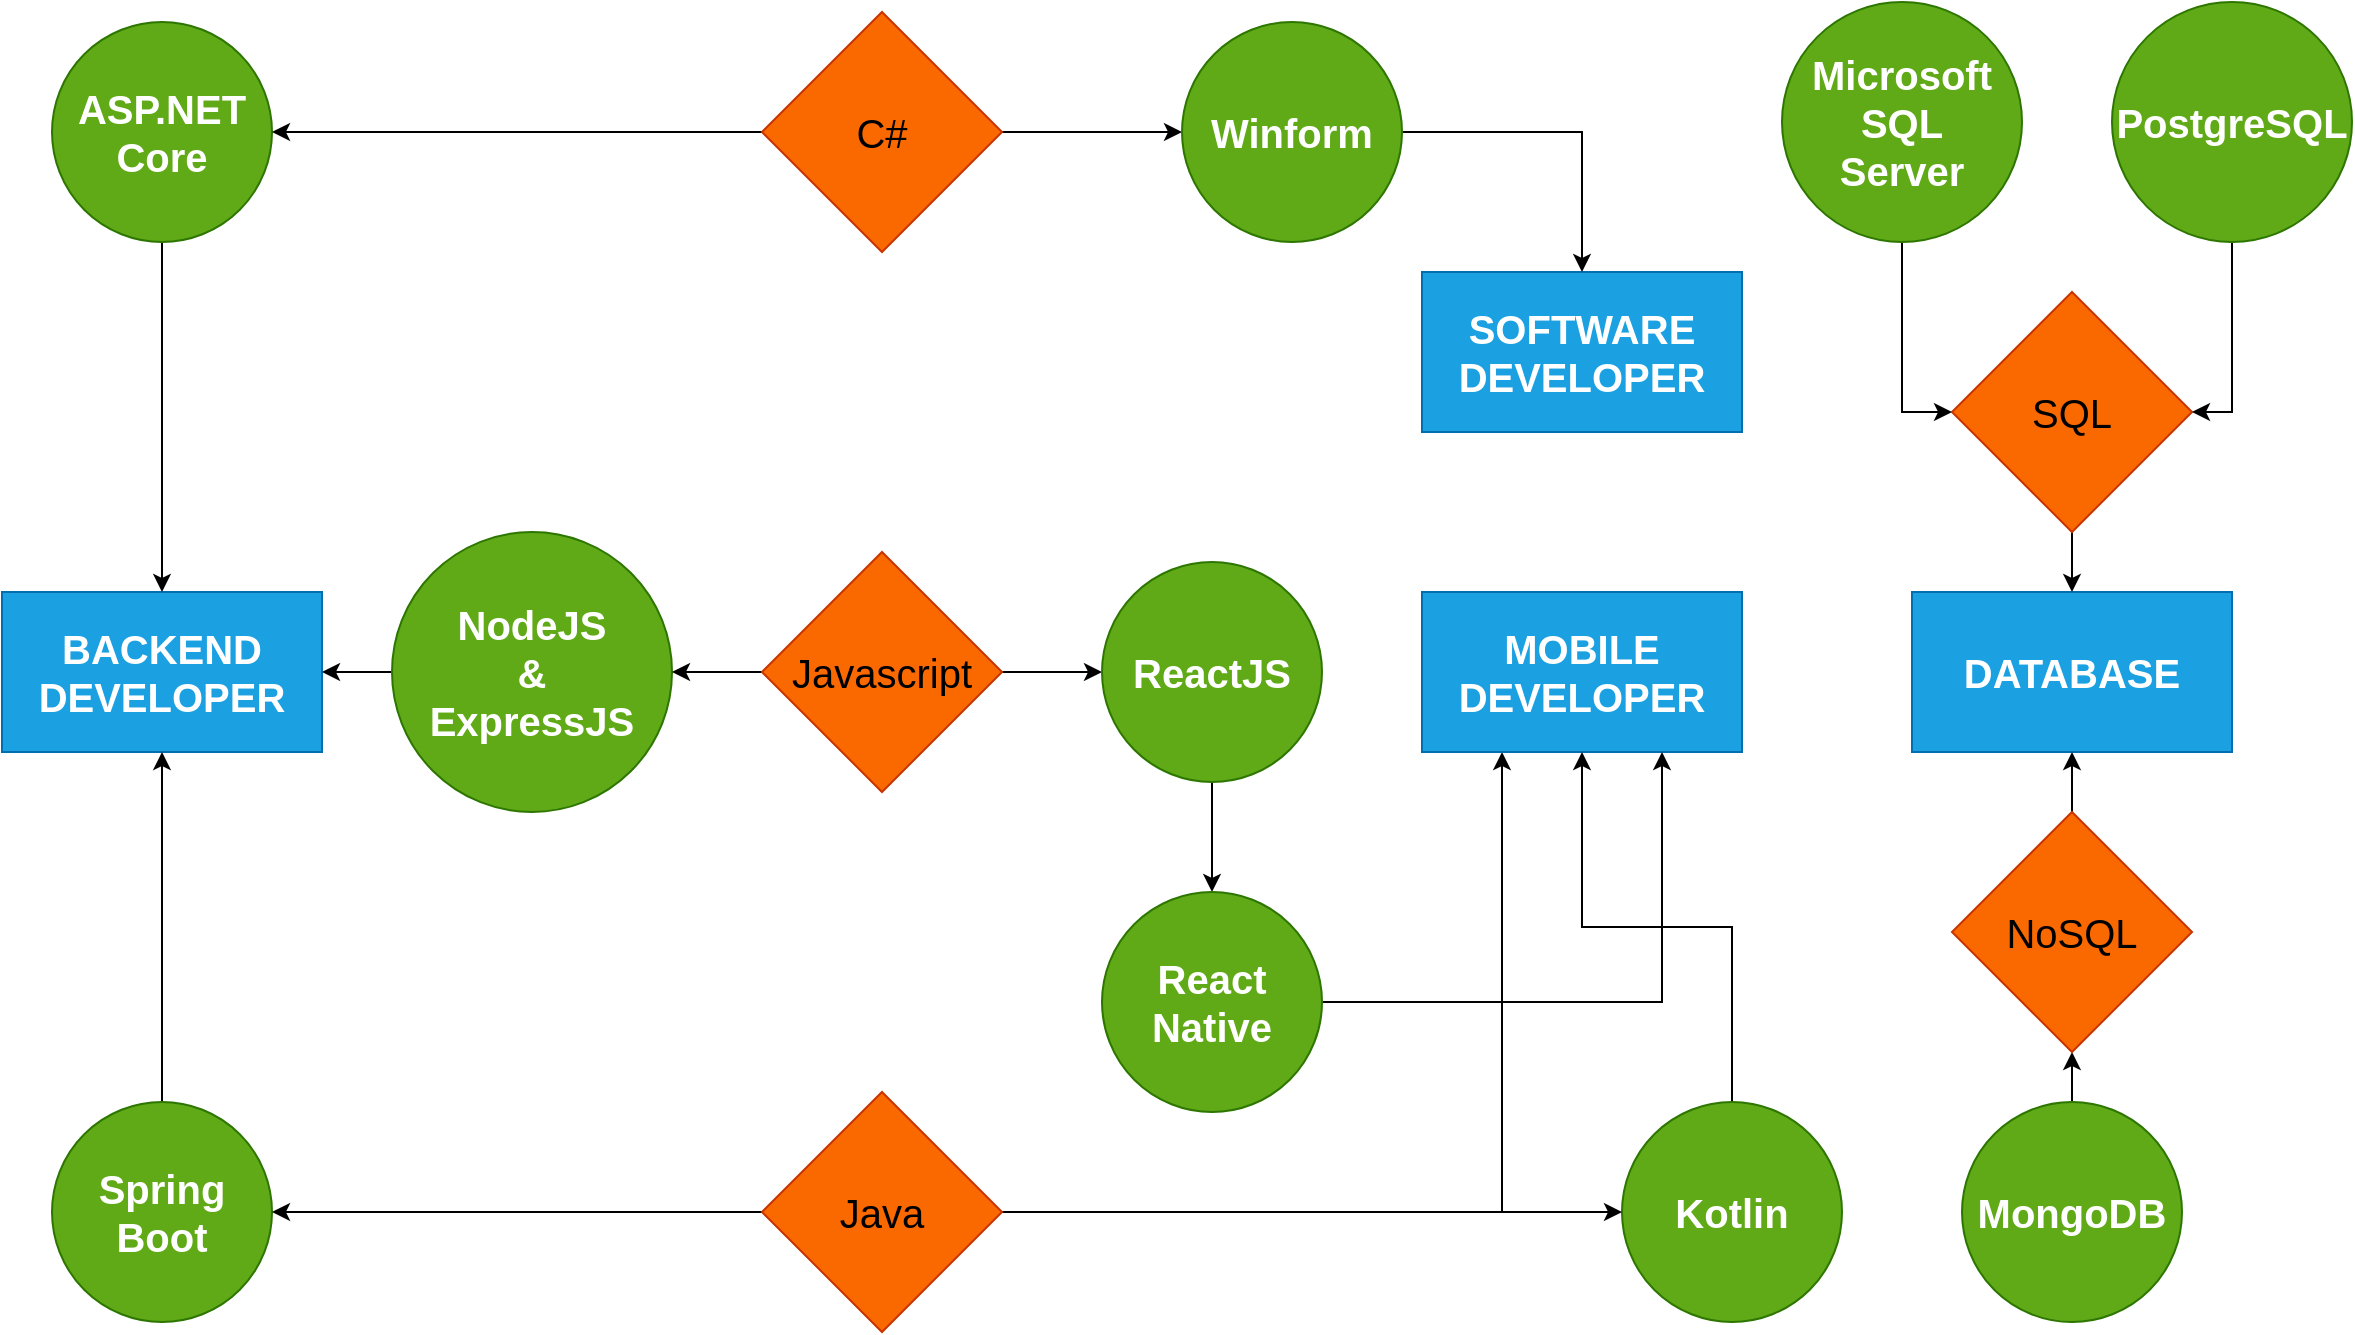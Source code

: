 <mxfile version="24.4.15" type="device">
  <diagram name="Page-1" id="HxqpMqg-U0cw5XxjJVu4">
    <mxGraphModel dx="1389" dy="1923" grid="1" gridSize="10" guides="1" tooltips="1" connect="1" arrows="1" fold="1" page="1" pageScale="1" pageWidth="850" pageHeight="1100" math="0" shadow="0">
      <root>
        <mxCell id="0" />
        <mxCell id="1" parent="0" />
        <mxCell id="wzljlsoMppxHs4TwsYyM-1" value="&lt;font style=&quot;font-size: 20px;&quot;&gt;&lt;b&gt;BACKEND DEVELOPER&lt;/b&gt;&lt;/font&gt;" style="rounded=0;whiteSpace=wrap;html=1;fillColor=#1ba1e2;strokeColor=#006EAF;fontColor=#ffffff;" vertex="1" parent="1">
          <mxGeometry x="160" y="230" width="160" height="80" as="geometry" />
        </mxCell>
        <mxCell id="wzljlsoMppxHs4TwsYyM-26" style="edgeStyle=orthogonalEdgeStyle;rounded=0;orthogonalLoop=1;jettySize=auto;html=1;entryX=1;entryY=0.5;entryDx=0;entryDy=0;" edge="1" parent="1" source="wzljlsoMppxHs4TwsYyM-2" target="wzljlsoMppxHs4TwsYyM-1">
          <mxGeometry relative="1" as="geometry" />
        </mxCell>
        <mxCell id="wzljlsoMppxHs4TwsYyM-2" value="&lt;font style=&quot;font-size: 20px;&quot;&gt;&lt;b&gt;NodeJS&lt;/b&gt;&lt;/font&gt;&lt;div&gt;&lt;font style=&quot;font-size: 20px;&quot;&gt;&lt;b&gt;&amp;amp;&lt;/b&gt;&lt;/font&gt;&lt;/div&gt;&lt;div&gt;&lt;span style=&quot;font-size: 20px;&quot;&gt;&lt;b&gt;ExpressJS&lt;/b&gt;&lt;/span&gt;&lt;/div&gt;" style="ellipse;whiteSpace=wrap;html=1;aspect=fixed;fillColor=#60a917;strokeColor=#2D7600;fontColor=#ffffff;" vertex="1" parent="1">
          <mxGeometry x="355" y="200" width="140" height="140" as="geometry" />
        </mxCell>
        <mxCell id="wzljlsoMppxHs4TwsYyM-24" style="edgeStyle=orthogonalEdgeStyle;rounded=0;orthogonalLoop=1;jettySize=auto;html=1;" edge="1" parent="1" source="wzljlsoMppxHs4TwsYyM-6" target="wzljlsoMppxHs4TwsYyM-1">
          <mxGeometry relative="1" as="geometry" />
        </mxCell>
        <mxCell id="wzljlsoMppxHs4TwsYyM-6" value="&lt;span style=&quot;font-size: 20px;&quot;&gt;&lt;b&gt;ASP.NET Core&lt;/b&gt;&lt;/span&gt;" style="ellipse;whiteSpace=wrap;html=1;aspect=fixed;fillColor=#60a917;strokeColor=#2D7600;fontColor=#ffffff;" vertex="1" parent="1">
          <mxGeometry x="185" y="-55" width="110" height="110" as="geometry" />
        </mxCell>
        <mxCell id="wzljlsoMppxHs4TwsYyM-10" style="edgeStyle=orthogonalEdgeStyle;rounded=0;orthogonalLoop=1;jettySize=auto;html=1;entryX=0.5;entryY=1;entryDx=0;entryDy=0;" edge="1" parent="1" source="wzljlsoMppxHs4TwsYyM-9" target="wzljlsoMppxHs4TwsYyM-1">
          <mxGeometry relative="1" as="geometry" />
        </mxCell>
        <mxCell id="wzljlsoMppxHs4TwsYyM-9" value="&lt;span style=&quot;font-size: 20px;&quot;&gt;&lt;b&gt;Spring&lt;/b&gt;&lt;/span&gt;&lt;div&gt;&lt;span style=&quot;font-size: 20px;&quot;&gt;&lt;b&gt;Boot&lt;/b&gt;&lt;/span&gt;&lt;/div&gt;" style="ellipse;whiteSpace=wrap;html=1;aspect=fixed;fillColor=#60a917;strokeColor=#2D7600;fontColor=#ffffff;" vertex="1" parent="1">
          <mxGeometry x="185" y="485" width="110" height="110" as="geometry" />
        </mxCell>
        <mxCell id="wzljlsoMppxHs4TwsYyM-19" style="edgeStyle=orthogonalEdgeStyle;rounded=0;orthogonalLoop=1;jettySize=auto;html=1;entryX=0;entryY=0.5;entryDx=0;entryDy=0;" edge="1" parent="1" source="wzljlsoMppxHs4TwsYyM-12" target="wzljlsoMppxHs4TwsYyM-18">
          <mxGeometry relative="1" as="geometry" />
        </mxCell>
        <mxCell id="wzljlsoMppxHs4TwsYyM-21" style="edgeStyle=orthogonalEdgeStyle;rounded=0;orthogonalLoop=1;jettySize=auto;html=1;entryX=1;entryY=0.5;entryDx=0;entryDy=0;" edge="1" parent="1" source="wzljlsoMppxHs4TwsYyM-12" target="wzljlsoMppxHs4TwsYyM-6">
          <mxGeometry relative="1" as="geometry" />
        </mxCell>
        <mxCell id="wzljlsoMppxHs4TwsYyM-12" value="&lt;font style=&quot;font-size: 20px;&quot;&gt;C#&lt;/font&gt;" style="rhombus;whiteSpace=wrap;html=1;fillColor=#fa6800;fontColor=#000000;strokeColor=#C73500;" vertex="1" parent="1">
          <mxGeometry x="540" y="-60" width="120" height="120" as="geometry" />
        </mxCell>
        <mxCell id="wzljlsoMppxHs4TwsYyM-15" style="edgeStyle=orthogonalEdgeStyle;rounded=0;orthogonalLoop=1;jettySize=auto;html=1;entryX=1;entryY=0.5;entryDx=0;entryDy=0;" edge="1" parent="1" source="wzljlsoMppxHs4TwsYyM-14" target="wzljlsoMppxHs4TwsYyM-9">
          <mxGeometry relative="1" as="geometry" />
        </mxCell>
        <mxCell id="wzljlsoMppxHs4TwsYyM-34" style="edgeStyle=orthogonalEdgeStyle;rounded=0;orthogonalLoop=1;jettySize=auto;html=1;entryX=0.25;entryY=1;entryDx=0;entryDy=0;" edge="1" parent="1" source="wzljlsoMppxHs4TwsYyM-14" target="wzljlsoMppxHs4TwsYyM-29">
          <mxGeometry relative="1" as="geometry" />
        </mxCell>
        <mxCell id="wzljlsoMppxHs4TwsYyM-14" value="&lt;span style=&quot;font-size: 20px;&quot;&gt;Java&lt;/span&gt;" style="rhombus;whiteSpace=wrap;html=1;fillColor=#fa6800;fontColor=#000000;strokeColor=#C73500;" vertex="1" parent="1">
          <mxGeometry x="540" y="480" width="120" height="120" as="geometry" />
        </mxCell>
        <mxCell id="wzljlsoMppxHs4TwsYyM-17" value="&lt;font style=&quot;font-size: 20px;&quot;&gt;&lt;b&gt;SOFTWARE DEVELOPER&lt;/b&gt;&lt;/font&gt;" style="rounded=0;whiteSpace=wrap;html=1;fillColor=#1ba1e2;strokeColor=#006EAF;fontColor=#ffffff;" vertex="1" parent="1">
          <mxGeometry x="870" y="70" width="160" height="80" as="geometry" />
        </mxCell>
        <mxCell id="wzljlsoMppxHs4TwsYyM-20" style="edgeStyle=orthogonalEdgeStyle;rounded=0;orthogonalLoop=1;jettySize=auto;html=1;" edge="1" parent="1" source="wzljlsoMppxHs4TwsYyM-18" target="wzljlsoMppxHs4TwsYyM-17">
          <mxGeometry relative="1" as="geometry" />
        </mxCell>
        <mxCell id="wzljlsoMppxHs4TwsYyM-18" value="&lt;span style=&quot;font-size: 20px;&quot;&gt;&lt;b&gt;Winform&lt;/b&gt;&lt;/span&gt;" style="ellipse;whiteSpace=wrap;html=1;aspect=fixed;fillColor=#60a917;strokeColor=#2D7600;fontColor=#ffffff;" vertex="1" parent="1">
          <mxGeometry x="750" y="-55" width="110" height="110" as="geometry" />
        </mxCell>
        <mxCell id="wzljlsoMppxHs4TwsYyM-25" style="edgeStyle=orthogonalEdgeStyle;rounded=0;orthogonalLoop=1;jettySize=auto;html=1;entryX=1;entryY=0.5;entryDx=0;entryDy=0;" edge="1" parent="1" source="wzljlsoMppxHs4TwsYyM-22" target="wzljlsoMppxHs4TwsYyM-2">
          <mxGeometry relative="1" as="geometry" />
        </mxCell>
        <mxCell id="wzljlsoMppxHs4TwsYyM-28" style="edgeStyle=orthogonalEdgeStyle;rounded=0;orthogonalLoop=1;jettySize=auto;html=1;entryX=0;entryY=0.5;entryDx=0;entryDy=0;" edge="1" parent="1" source="wzljlsoMppxHs4TwsYyM-22" target="wzljlsoMppxHs4TwsYyM-27">
          <mxGeometry relative="1" as="geometry" />
        </mxCell>
        <mxCell id="wzljlsoMppxHs4TwsYyM-22" value="&lt;span style=&quot;font-size: 20px;&quot;&gt;Javascript&lt;/span&gt;" style="rhombus;whiteSpace=wrap;html=1;fillColor=#fa6800;fontColor=#000000;strokeColor=#C73500;" vertex="1" parent="1">
          <mxGeometry x="540" y="210" width="120" height="120" as="geometry" />
        </mxCell>
        <mxCell id="wzljlsoMppxHs4TwsYyM-40" style="edgeStyle=orthogonalEdgeStyle;rounded=0;orthogonalLoop=1;jettySize=auto;html=1;entryX=0.5;entryY=0;entryDx=0;entryDy=0;" edge="1" parent="1" source="wzljlsoMppxHs4TwsYyM-27" target="wzljlsoMppxHs4TwsYyM-30">
          <mxGeometry relative="1" as="geometry" />
        </mxCell>
        <mxCell id="wzljlsoMppxHs4TwsYyM-27" value="&lt;span style=&quot;font-size: 20px;&quot;&gt;&lt;b&gt;ReactJS&lt;/b&gt;&lt;/span&gt;" style="ellipse;whiteSpace=wrap;html=1;aspect=fixed;fillColor=#60a917;strokeColor=#2D7600;fontColor=#ffffff;" vertex="1" parent="1">
          <mxGeometry x="710" y="215" width="110" height="110" as="geometry" />
        </mxCell>
        <mxCell id="wzljlsoMppxHs4TwsYyM-29" value="&lt;font style=&quot;font-size: 20px;&quot;&gt;&lt;b&gt;MOBILE DEVELOPER&lt;/b&gt;&lt;/font&gt;" style="rounded=0;whiteSpace=wrap;html=1;fillColor=#1ba1e2;strokeColor=#006EAF;fontColor=#ffffff;" vertex="1" parent="1">
          <mxGeometry x="870" y="230" width="160" height="80" as="geometry" />
        </mxCell>
        <mxCell id="wzljlsoMppxHs4TwsYyM-41" style="edgeStyle=orthogonalEdgeStyle;rounded=0;orthogonalLoop=1;jettySize=auto;html=1;entryX=0.75;entryY=1;entryDx=0;entryDy=0;" edge="1" parent="1" source="wzljlsoMppxHs4TwsYyM-30" target="wzljlsoMppxHs4TwsYyM-29">
          <mxGeometry relative="1" as="geometry" />
        </mxCell>
        <mxCell id="wzljlsoMppxHs4TwsYyM-30" value="&lt;span style=&quot;font-size: 20px;&quot;&gt;&lt;b&gt;React&lt;/b&gt;&lt;/span&gt;&lt;div&gt;&lt;span style=&quot;font-size: 20px;&quot;&gt;&lt;b&gt;Native&lt;/b&gt;&lt;/span&gt;&lt;/div&gt;" style="ellipse;whiteSpace=wrap;html=1;aspect=fixed;fillColor=#60a917;strokeColor=#2D7600;fontColor=#ffffff;" vertex="1" parent="1">
          <mxGeometry x="710" y="380" width="110" height="110" as="geometry" />
        </mxCell>
        <mxCell id="wzljlsoMppxHs4TwsYyM-37" style="edgeStyle=orthogonalEdgeStyle;rounded=0;orthogonalLoop=1;jettySize=auto;html=1;entryX=0.5;entryY=1;entryDx=0;entryDy=0;" edge="1" parent="1" source="wzljlsoMppxHs4TwsYyM-36" target="wzljlsoMppxHs4TwsYyM-29">
          <mxGeometry relative="1" as="geometry" />
        </mxCell>
        <mxCell id="wzljlsoMppxHs4TwsYyM-36" value="&lt;span style=&quot;font-size: 20px;&quot;&gt;&lt;b&gt;Kotlin&lt;/b&gt;&lt;/span&gt;" style="ellipse;whiteSpace=wrap;html=1;aspect=fixed;fillColor=#60a917;strokeColor=#2D7600;fontColor=#ffffff;" vertex="1" parent="1">
          <mxGeometry x="970" y="485" width="110" height="110" as="geometry" />
        </mxCell>
        <mxCell id="wzljlsoMppxHs4TwsYyM-39" value="" style="endArrow=classic;html=1;rounded=0;entryX=0;entryY=0.5;entryDx=0;entryDy=0;" edge="1" parent="1" target="wzljlsoMppxHs4TwsYyM-36">
          <mxGeometry width="50" height="50" relative="1" as="geometry">
            <mxPoint x="910" y="540" as="sourcePoint" />
            <mxPoint x="960" y="490" as="targetPoint" />
          </mxGeometry>
        </mxCell>
        <mxCell id="wzljlsoMppxHs4TwsYyM-43" value="&lt;span style=&quot;font-size: 20px;&quot;&gt;&lt;b&gt;DATABASE&lt;/b&gt;&lt;/span&gt;" style="rounded=0;whiteSpace=wrap;html=1;fillColor=#1ba1e2;strokeColor=#006EAF;fontColor=#ffffff;" vertex="1" parent="1">
          <mxGeometry x="1115" y="230" width="160" height="80" as="geometry" />
        </mxCell>
        <mxCell id="wzljlsoMppxHs4TwsYyM-49" value="" style="edgeStyle=orthogonalEdgeStyle;rounded=0;orthogonalLoop=1;jettySize=auto;html=1;" edge="1" parent="1" source="wzljlsoMppxHs4TwsYyM-44" target="wzljlsoMppxHs4TwsYyM-46">
          <mxGeometry relative="1" as="geometry" />
        </mxCell>
        <mxCell id="wzljlsoMppxHs4TwsYyM-44" value="&lt;span style=&quot;font-size: 20px;&quot;&gt;&lt;b&gt;MongoDB&lt;/b&gt;&lt;/span&gt;" style="ellipse;whiteSpace=wrap;html=1;aspect=fixed;fillColor=#60a917;strokeColor=#2D7600;fontColor=#ffffff;" vertex="1" parent="1">
          <mxGeometry x="1140" y="485" width="110" height="110" as="geometry" />
        </mxCell>
        <mxCell id="wzljlsoMppxHs4TwsYyM-47" style="edgeStyle=orthogonalEdgeStyle;rounded=0;orthogonalLoop=1;jettySize=auto;html=1;entryX=0.5;entryY=1;entryDx=0;entryDy=0;" edge="1" parent="1" source="wzljlsoMppxHs4TwsYyM-46" target="wzljlsoMppxHs4TwsYyM-43">
          <mxGeometry relative="1" as="geometry" />
        </mxCell>
        <mxCell id="wzljlsoMppxHs4TwsYyM-46" value="&lt;span style=&quot;font-size: 20px;&quot;&gt;NoSQL&lt;/span&gt;" style="rhombus;whiteSpace=wrap;html=1;fillColor=#fa6800;fontColor=#000000;strokeColor=#C73500;" vertex="1" parent="1">
          <mxGeometry x="1135" y="340" width="120" height="120" as="geometry" />
        </mxCell>
        <mxCell id="wzljlsoMppxHs4TwsYyM-48" style="edgeStyle=orthogonalEdgeStyle;rounded=0;orthogonalLoop=1;jettySize=auto;html=1;exitX=0.5;exitY=1;exitDx=0;exitDy=0;" edge="1" parent="1" source="wzljlsoMppxHs4TwsYyM-46" target="wzljlsoMppxHs4TwsYyM-46">
          <mxGeometry relative="1" as="geometry" />
        </mxCell>
        <mxCell id="wzljlsoMppxHs4TwsYyM-55" value="" style="edgeStyle=orthogonalEdgeStyle;rounded=0;orthogonalLoop=1;jettySize=auto;html=1;" edge="1" parent="1" source="wzljlsoMppxHs4TwsYyM-50" target="wzljlsoMppxHs4TwsYyM-43">
          <mxGeometry relative="1" as="geometry" />
        </mxCell>
        <mxCell id="wzljlsoMppxHs4TwsYyM-50" value="&lt;span style=&quot;font-size: 20px;&quot;&gt;SQL&lt;/span&gt;" style="rhombus;whiteSpace=wrap;html=1;fillColor=#fa6800;fontColor=#000000;strokeColor=#C73500;" vertex="1" parent="1">
          <mxGeometry x="1135" y="80" width="120" height="120" as="geometry" />
        </mxCell>
        <mxCell id="wzljlsoMppxHs4TwsYyM-53" style="edgeStyle=orthogonalEdgeStyle;rounded=0;orthogonalLoop=1;jettySize=auto;html=1;entryX=0;entryY=0.5;entryDx=0;entryDy=0;" edge="1" parent="1" source="wzljlsoMppxHs4TwsYyM-51" target="wzljlsoMppxHs4TwsYyM-50">
          <mxGeometry relative="1" as="geometry" />
        </mxCell>
        <mxCell id="wzljlsoMppxHs4TwsYyM-51" value="&lt;span style=&quot;font-size: 20px;&quot;&gt;&lt;b&gt;Microsoft&lt;/b&gt;&lt;/span&gt;&lt;div&gt;&lt;span style=&quot;font-size: 20px;&quot;&gt;&lt;b&gt;SQL&lt;/b&gt;&lt;/span&gt;&lt;/div&gt;&lt;div&gt;&lt;span style=&quot;font-size: 20px;&quot;&gt;&lt;b&gt;Server&lt;/b&gt;&lt;/span&gt;&lt;/div&gt;" style="ellipse;whiteSpace=wrap;html=1;aspect=fixed;fillColor=#60a917;strokeColor=#2D7600;fontColor=#ffffff;" vertex="1" parent="1">
          <mxGeometry x="1050" y="-65" width="120" height="120" as="geometry" />
        </mxCell>
        <mxCell id="wzljlsoMppxHs4TwsYyM-54" style="edgeStyle=orthogonalEdgeStyle;rounded=0;orthogonalLoop=1;jettySize=auto;html=1;entryX=1;entryY=0.5;entryDx=0;entryDy=0;" edge="1" parent="1" source="wzljlsoMppxHs4TwsYyM-52" target="wzljlsoMppxHs4TwsYyM-50">
          <mxGeometry relative="1" as="geometry" />
        </mxCell>
        <mxCell id="wzljlsoMppxHs4TwsYyM-52" value="&lt;span style=&quot;font-size: 20px;&quot;&gt;&lt;b&gt;PostgreSQL&lt;/b&gt;&lt;/span&gt;" style="ellipse;whiteSpace=wrap;html=1;aspect=fixed;fillColor=#60a917;strokeColor=#2D7600;fontColor=#ffffff;" vertex="1" parent="1">
          <mxGeometry x="1215" y="-65" width="120" height="120" as="geometry" />
        </mxCell>
      </root>
    </mxGraphModel>
  </diagram>
</mxfile>
